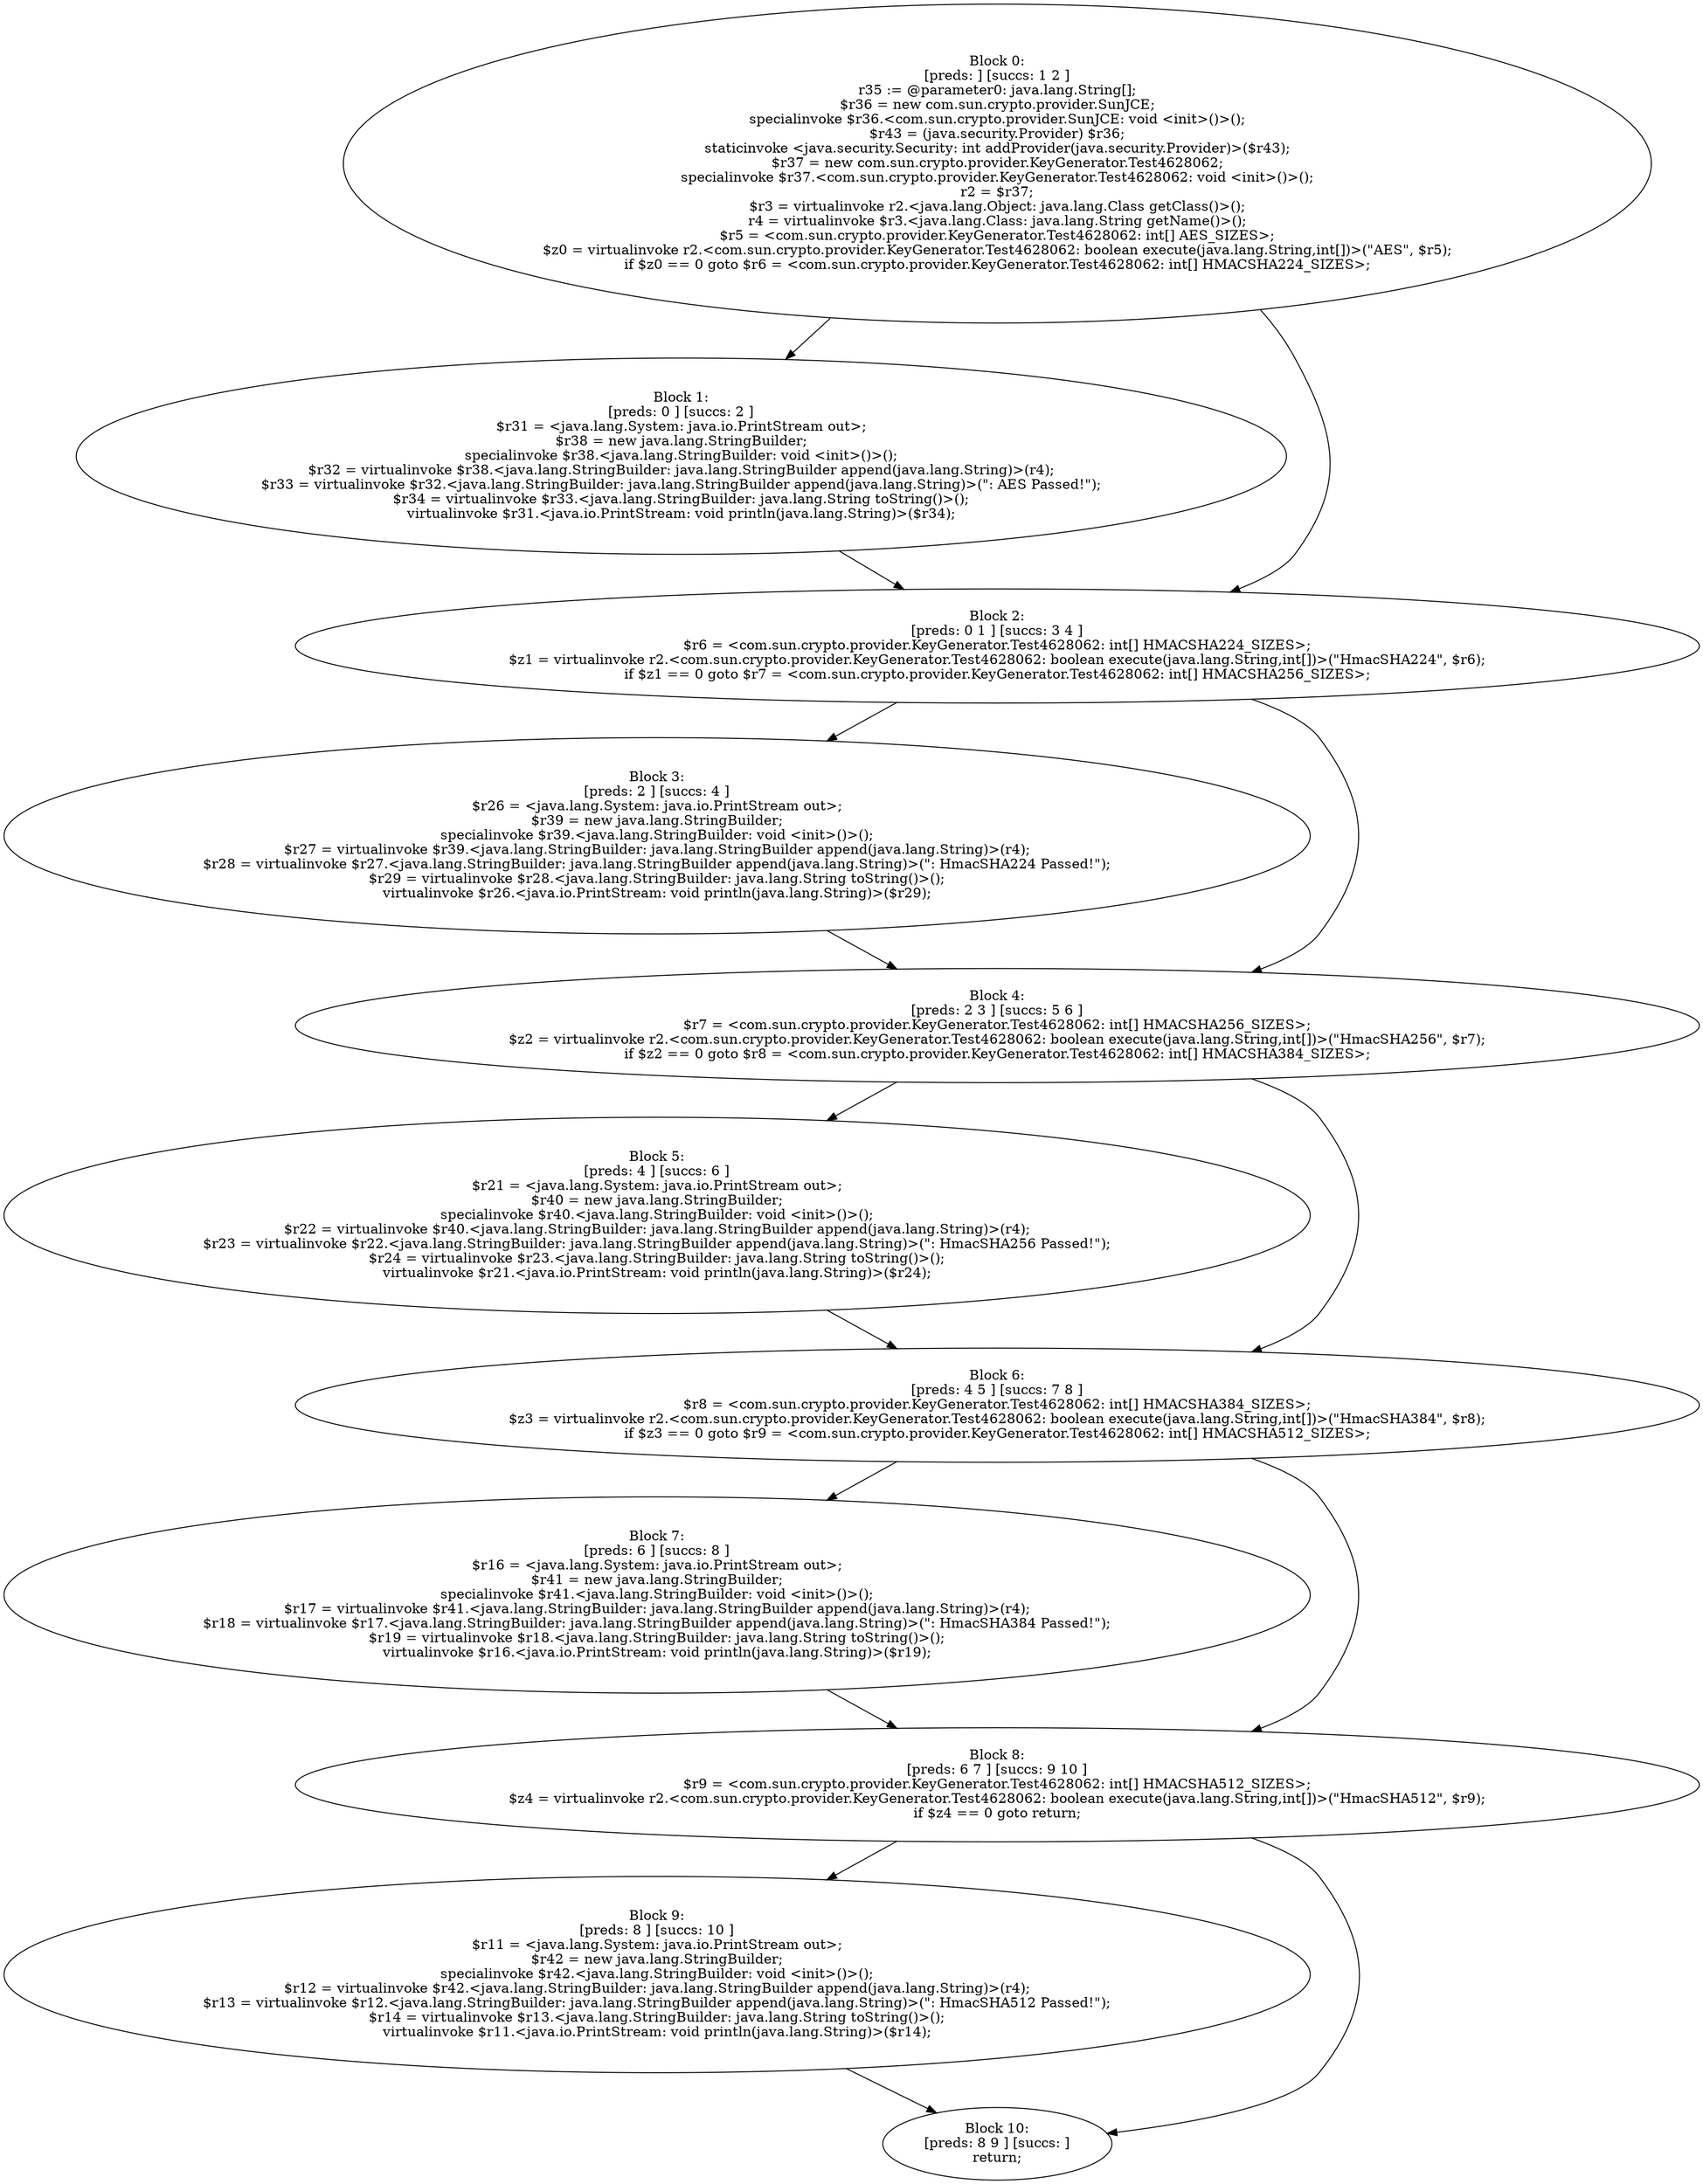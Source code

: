 digraph "unitGraph" {
    "Block 0:
[preds: ] [succs: 1 2 ]
r35 := @parameter0: java.lang.String[];
$r36 = new com.sun.crypto.provider.SunJCE;
specialinvoke $r36.<com.sun.crypto.provider.SunJCE: void <init>()>();
$r43 = (java.security.Provider) $r36;
staticinvoke <java.security.Security: int addProvider(java.security.Provider)>($r43);
$r37 = new com.sun.crypto.provider.KeyGenerator.Test4628062;
specialinvoke $r37.<com.sun.crypto.provider.KeyGenerator.Test4628062: void <init>()>();
r2 = $r37;
$r3 = virtualinvoke r2.<java.lang.Object: java.lang.Class getClass()>();
r4 = virtualinvoke $r3.<java.lang.Class: java.lang.String getName()>();
$r5 = <com.sun.crypto.provider.KeyGenerator.Test4628062: int[] AES_SIZES>;
$z0 = virtualinvoke r2.<com.sun.crypto.provider.KeyGenerator.Test4628062: boolean execute(java.lang.String,int[])>(\"AES\", $r5);
if $z0 == 0 goto $r6 = <com.sun.crypto.provider.KeyGenerator.Test4628062: int[] HMACSHA224_SIZES>;
"
    "Block 1:
[preds: 0 ] [succs: 2 ]
$r31 = <java.lang.System: java.io.PrintStream out>;
$r38 = new java.lang.StringBuilder;
specialinvoke $r38.<java.lang.StringBuilder: void <init>()>();
$r32 = virtualinvoke $r38.<java.lang.StringBuilder: java.lang.StringBuilder append(java.lang.String)>(r4);
$r33 = virtualinvoke $r32.<java.lang.StringBuilder: java.lang.StringBuilder append(java.lang.String)>(\": AES Passed!\");
$r34 = virtualinvoke $r33.<java.lang.StringBuilder: java.lang.String toString()>();
virtualinvoke $r31.<java.io.PrintStream: void println(java.lang.String)>($r34);
"
    "Block 2:
[preds: 0 1 ] [succs: 3 4 ]
$r6 = <com.sun.crypto.provider.KeyGenerator.Test4628062: int[] HMACSHA224_SIZES>;
$z1 = virtualinvoke r2.<com.sun.crypto.provider.KeyGenerator.Test4628062: boolean execute(java.lang.String,int[])>(\"HmacSHA224\", $r6);
if $z1 == 0 goto $r7 = <com.sun.crypto.provider.KeyGenerator.Test4628062: int[] HMACSHA256_SIZES>;
"
    "Block 3:
[preds: 2 ] [succs: 4 ]
$r26 = <java.lang.System: java.io.PrintStream out>;
$r39 = new java.lang.StringBuilder;
specialinvoke $r39.<java.lang.StringBuilder: void <init>()>();
$r27 = virtualinvoke $r39.<java.lang.StringBuilder: java.lang.StringBuilder append(java.lang.String)>(r4);
$r28 = virtualinvoke $r27.<java.lang.StringBuilder: java.lang.StringBuilder append(java.lang.String)>(\": HmacSHA224 Passed!\");
$r29 = virtualinvoke $r28.<java.lang.StringBuilder: java.lang.String toString()>();
virtualinvoke $r26.<java.io.PrintStream: void println(java.lang.String)>($r29);
"
    "Block 4:
[preds: 2 3 ] [succs: 5 6 ]
$r7 = <com.sun.crypto.provider.KeyGenerator.Test4628062: int[] HMACSHA256_SIZES>;
$z2 = virtualinvoke r2.<com.sun.crypto.provider.KeyGenerator.Test4628062: boolean execute(java.lang.String,int[])>(\"HmacSHA256\", $r7);
if $z2 == 0 goto $r8 = <com.sun.crypto.provider.KeyGenerator.Test4628062: int[] HMACSHA384_SIZES>;
"
    "Block 5:
[preds: 4 ] [succs: 6 ]
$r21 = <java.lang.System: java.io.PrintStream out>;
$r40 = new java.lang.StringBuilder;
specialinvoke $r40.<java.lang.StringBuilder: void <init>()>();
$r22 = virtualinvoke $r40.<java.lang.StringBuilder: java.lang.StringBuilder append(java.lang.String)>(r4);
$r23 = virtualinvoke $r22.<java.lang.StringBuilder: java.lang.StringBuilder append(java.lang.String)>(\": HmacSHA256 Passed!\");
$r24 = virtualinvoke $r23.<java.lang.StringBuilder: java.lang.String toString()>();
virtualinvoke $r21.<java.io.PrintStream: void println(java.lang.String)>($r24);
"
    "Block 6:
[preds: 4 5 ] [succs: 7 8 ]
$r8 = <com.sun.crypto.provider.KeyGenerator.Test4628062: int[] HMACSHA384_SIZES>;
$z3 = virtualinvoke r2.<com.sun.crypto.provider.KeyGenerator.Test4628062: boolean execute(java.lang.String,int[])>(\"HmacSHA384\", $r8);
if $z3 == 0 goto $r9 = <com.sun.crypto.provider.KeyGenerator.Test4628062: int[] HMACSHA512_SIZES>;
"
    "Block 7:
[preds: 6 ] [succs: 8 ]
$r16 = <java.lang.System: java.io.PrintStream out>;
$r41 = new java.lang.StringBuilder;
specialinvoke $r41.<java.lang.StringBuilder: void <init>()>();
$r17 = virtualinvoke $r41.<java.lang.StringBuilder: java.lang.StringBuilder append(java.lang.String)>(r4);
$r18 = virtualinvoke $r17.<java.lang.StringBuilder: java.lang.StringBuilder append(java.lang.String)>(\": HmacSHA384 Passed!\");
$r19 = virtualinvoke $r18.<java.lang.StringBuilder: java.lang.String toString()>();
virtualinvoke $r16.<java.io.PrintStream: void println(java.lang.String)>($r19);
"
    "Block 8:
[preds: 6 7 ] [succs: 9 10 ]
$r9 = <com.sun.crypto.provider.KeyGenerator.Test4628062: int[] HMACSHA512_SIZES>;
$z4 = virtualinvoke r2.<com.sun.crypto.provider.KeyGenerator.Test4628062: boolean execute(java.lang.String,int[])>(\"HmacSHA512\", $r9);
if $z4 == 0 goto return;
"
    "Block 9:
[preds: 8 ] [succs: 10 ]
$r11 = <java.lang.System: java.io.PrintStream out>;
$r42 = new java.lang.StringBuilder;
specialinvoke $r42.<java.lang.StringBuilder: void <init>()>();
$r12 = virtualinvoke $r42.<java.lang.StringBuilder: java.lang.StringBuilder append(java.lang.String)>(r4);
$r13 = virtualinvoke $r12.<java.lang.StringBuilder: java.lang.StringBuilder append(java.lang.String)>(\": HmacSHA512 Passed!\");
$r14 = virtualinvoke $r13.<java.lang.StringBuilder: java.lang.String toString()>();
virtualinvoke $r11.<java.io.PrintStream: void println(java.lang.String)>($r14);
"
    "Block 10:
[preds: 8 9 ] [succs: ]
return;
"
    "Block 0:
[preds: ] [succs: 1 2 ]
r35 := @parameter0: java.lang.String[];
$r36 = new com.sun.crypto.provider.SunJCE;
specialinvoke $r36.<com.sun.crypto.provider.SunJCE: void <init>()>();
$r43 = (java.security.Provider) $r36;
staticinvoke <java.security.Security: int addProvider(java.security.Provider)>($r43);
$r37 = new com.sun.crypto.provider.KeyGenerator.Test4628062;
specialinvoke $r37.<com.sun.crypto.provider.KeyGenerator.Test4628062: void <init>()>();
r2 = $r37;
$r3 = virtualinvoke r2.<java.lang.Object: java.lang.Class getClass()>();
r4 = virtualinvoke $r3.<java.lang.Class: java.lang.String getName()>();
$r5 = <com.sun.crypto.provider.KeyGenerator.Test4628062: int[] AES_SIZES>;
$z0 = virtualinvoke r2.<com.sun.crypto.provider.KeyGenerator.Test4628062: boolean execute(java.lang.String,int[])>(\"AES\", $r5);
if $z0 == 0 goto $r6 = <com.sun.crypto.provider.KeyGenerator.Test4628062: int[] HMACSHA224_SIZES>;
"->"Block 1:
[preds: 0 ] [succs: 2 ]
$r31 = <java.lang.System: java.io.PrintStream out>;
$r38 = new java.lang.StringBuilder;
specialinvoke $r38.<java.lang.StringBuilder: void <init>()>();
$r32 = virtualinvoke $r38.<java.lang.StringBuilder: java.lang.StringBuilder append(java.lang.String)>(r4);
$r33 = virtualinvoke $r32.<java.lang.StringBuilder: java.lang.StringBuilder append(java.lang.String)>(\": AES Passed!\");
$r34 = virtualinvoke $r33.<java.lang.StringBuilder: java.lang.String toString()>();
virtualinvoke $r31.<java.io.PrintStream: void println(java.lang.String)>($r34);
";
    "Block 0:
[preds: ] [succs: 1 2 ]
r35 := @parameter0: java.lang.String[];
$r36 = new com.sun.crypto.provider.SunJCE;
specialinvoke $r36.<com.sun.crypto.provider.SunJCE: void <init>()>();
$r43 = (java.security.Provider) $r36;
staticinvoke <java.security.Security: int addProvider(java.security.Provider)>($r43);
$r37 = new com.sun.crypto.provider.KeyGenerator.Test4628062;
specialinvoke $r37.<com.sun.crypto.provider.KeyGenerator.Test4628062: void <init>()>();
r2 = $r37;
$r3 = virtualinvoke r2.<java.lang.Object: java.lang.Class getClass()>();
r4 = virtualinvoke $r3.<java.lang.Class: java.lang.String getName()>();
$r5 = <com.sun.crypto.provider.KeyGenerator.Test4628062: int[] AES_SIZES>;
$z0 = virtualinvoke r2.<com.sun.crypto.provider.KeyGenerator.Test4628062: boolean execute(java.lang.String,int[])>(\"AES\", $r5);
if $z0 == 0 goto $r6 = <com.sun.crypto.provider.KeyGenerator.Test4628062: int[] HMACSHA224_SIZES>;
"->"Block 2:
[preds: 0 1 ] [succs: 3 4 ]
$r6 = <com.sun.crypto.provider.KeyGenerator.Test4628062: int[] HMACSHA224_SIZES>;
$z1 = virtualinvoke r2.<com.sun.crypto.provider.KeyGenerator.Test4628062: boolean execute(java.lang.String,int[])>(\"HmacSHA224\", $r6);
if $z1 == 0 goto $r7 = <com.sun.crypto.provider.KeyGenerator.Test4628062: int[] HMACSHA256_SIZES>;
";
    "Block 1:
[preds: 0 ] [succs: 2 ]
$r31 = <java.lang.System: java.io.PrintStream out>;
$r38 = new java.lang.StringBuilder;
specialinvoke $r38.<java.lang.StringBuilder: void <init>()>();
$r32 = virtualinvoke $r38.<java.lang.StringBuilder: java.lang.StringBuilder append(java.lang.String)>(r4);
$r33 = virtualinvoke $r32.<java.lang.StringBuilder: java.lang.StringBuilder append(java.lang.String)>(\": AES Passed!\");
$r34 = virtualinvoke $r33.<java.lang.StringBuilder: java.lang.String toString()>();
virtualinvoke $r31.<java.io.PrintStream: void println(java.lang.String)>($r34);
"->"Block 2:
[preds: 0 1 ] [succs: 3 4 ]
$r6 = <com.sun.crypto.provider.KeyGenerator.Test4628062: int[] HMACSHA224_SIZES>;
$z1 = virtualinvoke r2.<com.sun.crypto.provider.KeyGenerator.Test4628062: boolean execute(java.lang.String,int[])>(\"HmacSHA224\", $r6);
if $z1 == 0 goto $r7 = <com.sun.crypto.provider.KeyGenerator.Test4628062: int[] HMACSHA256_SIZES>;
";
    "Block 2:
[preds: 0 1 ] [succs: 3 4 ]
$r6 = <com.sun.crypto.provider.KeyGenerator.Test4628062: int[] HMACSHA224_SIZES>;
$z1 = virtualinvoke r2.<com.sun.crypto.provider.KeyGenerator.Test4628062: boolean execute(java.lang.String,int[])>(\"HmacSHA224\", $r6);
if $z1 == 0 goto $r7 = <com.sun.crypto.provider.KeyGenerator.Test4628062: int[] HMACSHA256_SIZES>;
"->"Block 3:
[preds: 2 ] [succs: 4 ]
$r26 = <java.lang.System: java.io.PrintStream out>;
$r39 = new java.lang.StringBuilder;
specialinvoke $r39.<java.lang.StringBuilder: void <init>()>();
$r27 = virtualinvoke $r39.<java.lang.StringBuilder: java.lang.StringBuilder append(java.lang.String)>(r4);
$r28 = virtualinvoke $r27.<java.lang.StringBuilder: java.lang.StringBuilder append(java.lang.String)>(\": HmacSHA224 Passed!\");
$r29 = virtualinvoke $r28.<java.lang.StringBuilder: java.lang.String toString()>();
virtualinvoke $r26.<java.io.PrintStream: void println(java.lang.String)>($r29);
";
    "Block 2:
[preds: 0 1 ] [succs: 3 4 ]
$r6 = <com.sun.crypto.provider.KeyGenerator.Test4628062: int[] HMACSHA224_SIZES>;
$z1 = virtualinvoke r2.<com.sun.crypto.provider.KeyGenerator.Test4628062: boolean execute(java.lang.String,int[])>(\"HmacSHA224\", $r6);
if $z1 == 0 goto $r7 = <com.sun.crypto.provider.KeyGenerator.Test4628062: int[] HMACSHA256_SIZES>;
"->"Block 4:
[preds: 2 3 ] [succs: 5 6 ]
$r7 = <com.sun.crypto.provider.KeyGenerator.Test4628062: int[] HMACSHA256_SIZES>;
$z2 = virtualinvoke r2.<com.sun.crypto.provider.KeyGenerator.Test4628062: boolean execute(java.lang.String,int[])>(\"HmacSHA256\", $r7);
if $z2 == 0 goto $r8 = <com.sun.crypto.provider.KeyGenerator.Test4628062: int[] HMACSHA384_SIZES>;
";
    "Block 3:
[preds: 2 ] [succs: 4 ]
$r26 = <java.lang.System: java.io.PrintStream out>;
$r39 = new java.lang.StringBuilder;
specialinvoke $r39.<java.lang.StringBuilder: void <init>()>();
$r27 = virtualinvoke $r39.<java.lang.StringBuilder: java.lang.StringBuilder append(java.lang.String)>(r4);
$r28 = virtualinvoke $r27.<java.lang.StringBuilder: java.lang.StringBuilder append(java.lang.String)>(\": HmacSHA224 Passed!\");
$r29 = virtualinvoke $r28.<java.lang.StringBuilder: java.lang.String toString()>();
virtualinvoke $r26.<java.io.PrintStream: void println(java.lang.String)>($r29);
"->"Block 4:
[preds: 2 3 ] [succs: 5 6 ]
$r7 = <com.sun.crypto.provider.KeyGenerator.Test4628062: int[] HMACSHA256_SIZES>;
$z2 = virtualinvoke r2.<com.sun.crypto.provider.KeyGenerator.Test4628062: boolean execute(java.lang.String,int[])>(\"HmacSHA256\", $r7);
if $z2 == 0 goto $r8 = <com.sun.crypto.provider.KeyGenerator.Test4628062: int[] HMACSHA384_SIZES>;
";
    "Block 4:
[preds: 2 3 ] [succs: 5 6 ]
$r7 = <com.sun.crypto.provider.KeyGenerator.Test4628062: int[] HMACSHA256_SIZES>;
$z2 = virtualinvoke r2.<com.sun.crypto.provider.KeyGenerator.Test4628062: boolean execute(java.lang.String,int[])>(\"HmacSHA256\", $r7);
if $z2 == 0 goto $r8 = <com.sun.crypto.provider.KeyGenerator.Test4628062: int[] HMACSHA384_SIZES>;
"->"Block 5:
[preds: 4 ] [succs: 6 ]
$r21 = <java.lang.System: java.io.PrintStream out>;
$r40 = new java.lang.StringBuilder;
specialinvoke $r40.<java.lang.StringBuilder: void <init>()>();
$r22 = virtualinvoke $r40.<java.lang.StringBuilder: java.lang.StringBuilder append(java.lang.String)>(r4);
$r23 = virtualinvoke $r22.<java.lang.StringBuilder: java.lang.StringBuilder append(java.lang.String)>(\": HmacSHA256 Passed!\");
$r24 = virtualinvoke $r23.<java.lang.StringBuilder: java.lang.String toString()>();
virtualinvoke $r21.<java.io.PrintStream: void println(java.lang.String)>($r24);
";
    "Block 4:
[preds: 2 3 ] [succs: 5 6 ]
$r7 = <com.sun.crypto.provider.KeyGenerator.Test4628062: int[] HMACSHA256_SIZES>;
$z2 = virtualinvoke r2.<com.sun.crypto.provider.KeyGenerator.Test4628062: boolean execute(java.lang.String,int[])>(\"HmacSHA256\", $r7);
if $z2 == 0 goto $r8 = <com.sun.crypto.provider.KeyGenerator.Test4628062: int[] HMACSHA384_SIZES>;
"->"Block 6:
[preds: 4 5 ] [succs: 7 8 ]
$r8 = <com.sun.crypto.provider.KeyGenerator.Test4628062: int[] HMACSHA384_SIZES>;
$z3 = virtualinvoke r2.<com.sun.crypto.provider.KeyGenerator.Test4628062: boolean execute(java.lang.String,int[])>(\"HmacSHA384\", $r8);
if $z3 == 0 goto $r9 = <com.sun.crypto.provider.KeyGenerator.Test4628062: int[] HMACSHA512_SIZES>;
";
    "Block 5:
[preds: 4 ] [succs: 6 ]
$r21 = <java.lang.System: java.io.PrintStream out>;
$r40 = new java.lang.StringBuilder;
specialinvoke $r40.<java.lang.StringBuilder: void <init>()>();
$r22 = virtualinvoke $r40.<java.lang.StringBuilder: java.lang.StringBuilder append(java.lang.String)>(r4);
$r23 = virtualinvoke $r22.<java.lang.StringBuilder: java.lang.StringBuilder append(java.lang.String)>(\": HmacSHA256 Passed!\");
$r24 = virtualinvoke $r23.<java.lang.StringBuilder: java.lang.String toString()>();
virtualinvoke $r21.<java.io.PrintStream: void println(java.lang.String)>($r24);
"->"Block 6:
[preds: 4 5 ] [succs: 7 8 ]
$r8 = <com.sun.crypto.provider.KeyGenerator.Test4628062: int[] HMACSHA384_SIZES>;
$z3 = virtualinvoke r2.<com.sun.crypto.provider.KeyGenerator.Test4628062: boolean execute(java.lang.String,int[])>(\"HmacSHA384\", $r8);
if $z3 == 0 goto $r9 = <com.sun.crypto.provider.KeyGenerator.Test4628062: int[] HMACSHA512_SIZES>;
";
    "Block 6:
[preds: 4 5 ] [succs: 7 8 ]
$r8 = <com.sun.crypto.provider.KeyGenerator.Test4628062: int[] HMACSHA384_SIZES>;
$z3 = virtualinvoke r2.<com.sun.crypto.provider.KeyGenerator.Test4628062: boolean execute(java.lang.String,int[])>(\"HmacSHA384\", $r8);
if $z3 == 0 goto $r9 = <com.sun.crypto.provider.KeyGenerator.Test4628062: int[] HMACSHA512_SIZES>;
"->"Block 7:
[preds: 6 ] [succs: 8 ]
$r16 = <java.lang.System: java.io.PrintStream out>;
$r41 = new java.lang.StringBuilder;
specialinvoke $r41.<java.lang.StringBuilder: void <init>()>();
$r17 = virtualinvoke $r41.<java.lang.StringBuilder: java.lang.StringBuilder append(java.lang.String)>(r4);
$r18 = virtualinvoke $r17.<java.lang.StringBuilder: java.lang.StringBuilder append(java.lang.String)>(\": HmacSHA384 Passed!\");
$r19 = virtualinvoke $r18.<java.lang.StringBuilder: java.lang.String toString()>();
virtualinvoke $r16.<java.io.PrintStream: void println(java.lang.String)>($r19);
";
    "Block 6:
[preds: 4 5 ] [succs: 7 8 ]
$r8 = <com.sun.crypto.provider.KeyGenerator.Test4628062: int[] HMACSHA384_SIZES>;
$z3 = virtualinvoke r2.<com.sun.crypto.provider.KeyGenerator.Test4628062: boolean execute(java.lang.String,int[])>(\"HmacSHA384\", $r8);
if $z3 == 0 goto $r9 = <com.sun.crypto.provider.KeyGenerator.Test4628062: int[] HMACSHA512_SIZES>;
"->"Block 8:
[preds: 6 7 ] [succs: 9 10 ]
$r9 = <com.sun.crypto.provider.KeyGenerator.Test4628062: int[] HMACSHA512_SIZES>;
$z4 = virtualinvoke r2.<com.sun.crypto.provider.KeyGenerator.Test4628062: boolean execute(java.lang.String,int[])>(\"HmacSHA512\", $r9);
if $z4 == 0 goto return;
";
    "Block 7:
[preds: 6 ] [succs: 8 ]
$r16 = <java.lang.System: java.io.PrintStream out>;
$r41 = new java.lang.StringBuilder;
specialinvoke $r41.<java.lang.StringBuilder: void <init>()>();
$r17 = virtualinvoke $r41.<java.lang.StringBuilder: java.lang.StringBuilder append(java.lang.String)>(r4);
$r18 = virtualinvoke $r17.<java.lang.StringBuilder: java.lang.StringBuilder append(java.lang.String)>(\": HmacSHA384 Passed!\");
$r19 = virtualinvoke $r18.<java.lang.StringBuilder: java.lang.String toString()>();
virtualinvoke $r16.<java.io.PrintStream: void println(java.lang.String)>($r19);
"->"Block 8:
[preds: 6 7 ] [succs: 9 10 ]
$r9 = <com.sun.crypto.provider.KeyGenerator.Test4628062: int[] HMACSHA512_SIZES>;
$z4 = virtualinvoke r2.<com.sun.crypto.provider.KeyGenerator.Test4628062: boolean execute(java.lang.String,int[])>(\"HmacSHA512\", $r9);
if $z4 == 0 goto return;
";
    "Block 8:
[preds: 6 7 ] [succs: 9 10 ]
$r9 = <com.sun.crypto.provider.KeyGenerator.Test4628062: int[] HMACSHA512_SIZES>;
$z4 = virtualinvoke r2.<com.sun.crypto.provider.KeyGenerator.Test4628062: boolean execute(java.lang.String,int[])>(\"HmacSHA512\", $r9);
if $z4 == 0 goto return;
"->"Block 9:
[preds: 8 ] [succs: 10 ]
$r11 = <java.lang.System: java.io.PrintStream out>;
$r42 = new java.lang.StringBuilder;
specialinvoke $r42.<java.lang.StringBuilder: void <init>()>();
$r12 = virtualinvoke $r42.<java.lang.StringBuilder: java.lang.StringBuilder append(java.lang.String)>(r4);
$r13 = virtualinvoke $r12.<java.lang.StringBuilder: java.lang.StringBuilder append(java.lang.String)>(\": HmacSHA512 Passed!\");
$r14 = virtualinvoke $r13.<java.lang.StringBuilder: java.lang.String toString()>();
virtualinvoke $r11.<java.io.PrintStream: void println(java.lang.String)>($r14);
";
    "Block 8:
[preds: 6 7 ] [succs: 9 10 ]
$r9 = <com.sun.crypto.provider.KeyGenerator.Test4628062: int[] HMACSHA512_SIZES>;
$z4 = virtualinvoke r2.<com.sun.crypto.provider.KeyGenerator.Test4628062: boolean execute(java.lang.String,int[])>(\"HmacSHA512\", $r9);
if $z4 == 0 goto return;
"->"Block 10:
[preds: 8 9 ] [succs: ]
return;
";
    "Block 9:
[preds: 8 ] [succs: 10 ]
$r11 = <java.lang.System: java.io.PrintStream out>;
$r42 = new java.lang.StringBuilder;
specialinvoke $r42.<java.lang.StringBuilder: void <init>()>();
$r12 = virtualinvoke $r42.<java.lang.StringBuilder: java.lang.StringBuilder append(java.lang.String)>(r4);
$r13 = virtualinvoke $r12.<java.lang.StringBuilder: java.lang.StringBuilder append(java.lang.String)>(\": HmacSHA512 Passed!\");
$r14 = virtualinvoke $r13.<java.lang.StringBuilder: java.lang.String toString()>();
virtualinvoke $r11.<java.io.PrintStream: void println(java.lang.String)>($r14);
"->"Block 10:
[preds: 8 9 ] [succs: ]
return;
";
}
